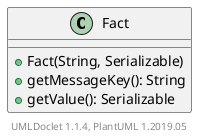 @startuml

    class Fact [[Fact.html]] {
        +Fact(String, Serializable)
        +getMessageKey(): String
        +getValue(): Serializable
    }


    center footer UMLDoclet 1.1.4, PlantUML 1.2019.05
@enduml
